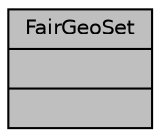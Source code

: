 digraph "FairGeoSet"
{
 // INTERACTIVE_SVG=YES
  bgcolor="transparent";
  edge [fontname="Helvetica",fontsize="10",labelfontname="Helvetica",labelfontsize="10"];
  node [fontname="Helvetica",fontsize="10",shape=record];
  Node1 [label="{FairGeoSet\n||}",height=0.2,width=0.4,color="black", fillcolor="grey75", style="filled" fontcolor="black"];
}
